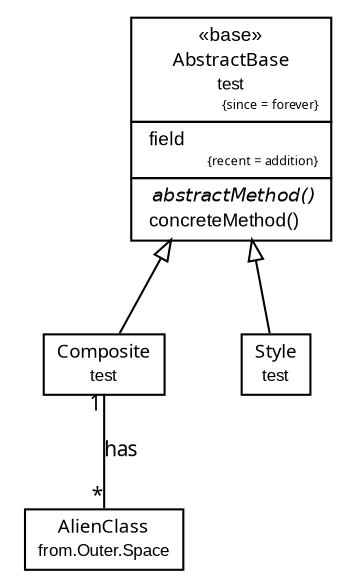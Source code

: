 #!/usr/local/bin/dot
#
# Class diagram 
# Generated by UmlGraph version 4.1 (http://www.spinellis.gr/sw/umlgraph)
#

digraph G {
	edge [fontname="arialbd",fontsize=10,labelfontname="arialbd",labelfontsize=10];
	node [fontname="arial",fontsize=10,shape=plaintext];
	// test.AbstractBase
	c113 [label=<<table border="0" cellborder="1" cellspacing="0" cellpadding="2" port="p"><tr><td><table border="0" cellspacing="0" cellpadding="1"><tr><td> &laquo;base&raquo; </td></tr><tr><td><font face="arialbi"> AbstractBase </font></td></tr><tr><td><font point-size="8.0"> test </font></td></tr><tr><td align="right"><font face="ariali" point-size="6.0"> {since = forever} </font></td></tr></table></td></tr><tr><td><table border="0" cellspacing="0" cellpadding="1"><tr><td align="left">  field </td></tr><tr><td align="right"><font face="ariali" point-size="6.0"> {recent = addition} </font></td></tr></table></td></tr><tr><td><table border="0" cellspacing="0" cellpadding="1"><tr><td align="left"><font face="Helvetica-Oblique" point-size="9.0">  abstractMethod() </font></td></tr><tr><td align="left">  concreteMethod() </td></tr></table></td></tr></table>>, fontname="arial", fontcolor="black", fontsize=9.0];
	// test.Composite
	c114 [label=<<table border="0" cellborder="1" cellspacing="0" cellpadding="2" port="p"><tr><td><table border="0" cellspacing="0" cellpadding="1"><tr><td><font face="arialbd"> Composite </font></td></tr><tr><td><font point-size="8.0"> test </font></td></tr></table></td></tr></table>>, fontname="arial", fontcolor="black", fontsize=9.0];
	// test.Style
	c115 [label=<<table border="0" cellborder="1" cellspacing="0" cellpadding="2" port="p"><tr><td><table border="0" cellspacing="0" cellpadding="1"><tr><td><font face="arialbd"> Style </font></td></tr><tr><td><font point-size="8.0"> test </font></td></tr></table></td></tr></table>>, fontname="arial", fontcolor="black", fontsize=9.0];
	//test.Composite extends test.AbstractBase
	c113:p -> c114:p [dir=back,arrowtail=empty];
	// test.Composite composed from.Outer.Space.AlienClass
	c114:p -> c116:p [taillabel="1", label="has", headlabel="*", fontname="arialbd", fontcolor="black", fontsize=10.0, color="black", arrowhead=none, arrowtail=diamond];
	//test.Style extends test.AbstractBase
	c113:p -> c115:p [dir=back,arrowtail=empty];
	// from.Outer.Space.AlienClass
	c116[label=<<table border="0" cellborder="1" cellspacing="0" cellpadding="2" port="p"><tr><td><table border="0" cellspacing="0" cellpadding="1"><tr><td><font face="arialbd"> AlienClass </font></td></tr><tr><td><font point-size="8.0"> from.Outer.Space </font></td></tr></table></td></tr></table>>, fontname="arial", fontcolor="black", fontsize=9.0];
}

